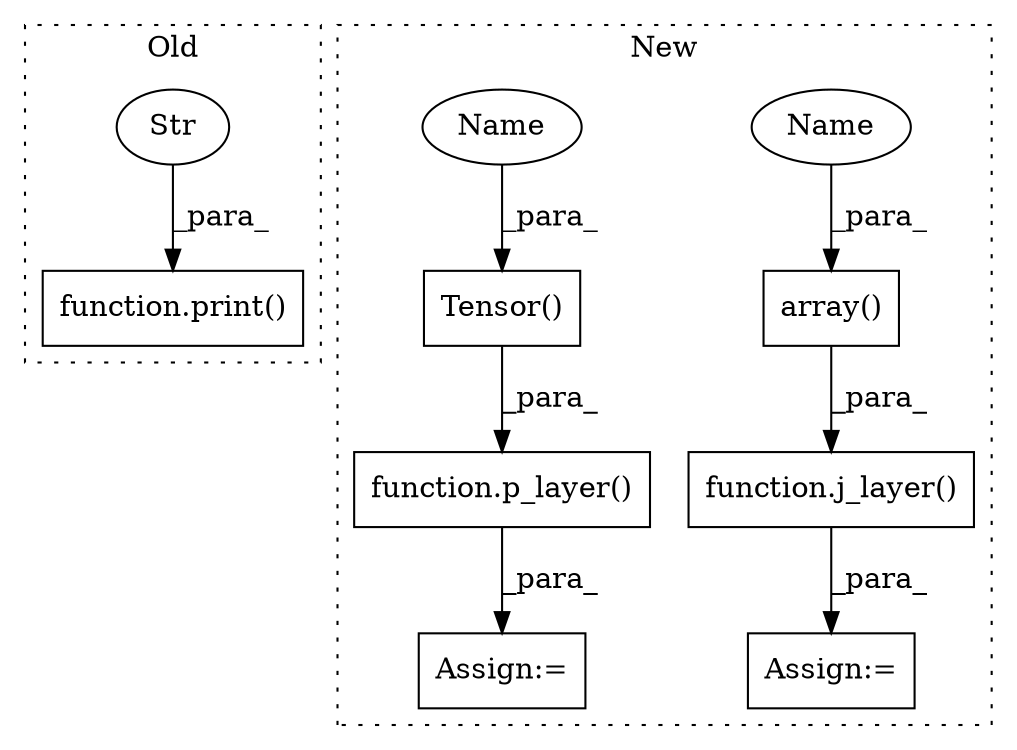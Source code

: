 digraph G {
subgraph cluster0 {
1 [label="function.print()" a="75" s="740,781" l="6,1" shape="box"];
4 [label="Str" a="66" s="746" l="35" shape="ellipse"];
label = "Old";
style="dotted";
}
subgraph cluster1 {
2 [label="Tensor()" a="75" s="701,717" l="13,1" shape="box"];
3 [label="Assign:=" a="68" s="777" l="3" shape="box"];
5 [label="function.p_layer()" a="75" s="780,799" l="8,1" shape="box"];
6 [label="array()" a="75" s="669,681" l="9,1" shape="box"];
7 [label="Assign:=" a="68" s="736" l="3" shape="box"];
8 [label="function.j_layer()" a="75" s="739,757" l="8,1" shape="box"];
9 [label="Name" a="87" s="678" l="3" shape="ellipse"];
10 [label="Name" a="87" s="714" l="3" shape="ellipse"];
label = "New";
style="dotted";
}
2 -> 5 [label="_para_"];
4 -> 1 [label="_para_"];
5 -> 3 [label="_para_"];
6 -> 8 [label="_para_"];
8 -> 7 [label="_para_"];
9 -> 6 [label="_para_"];
10 -> 2 [label="_para_"];
}